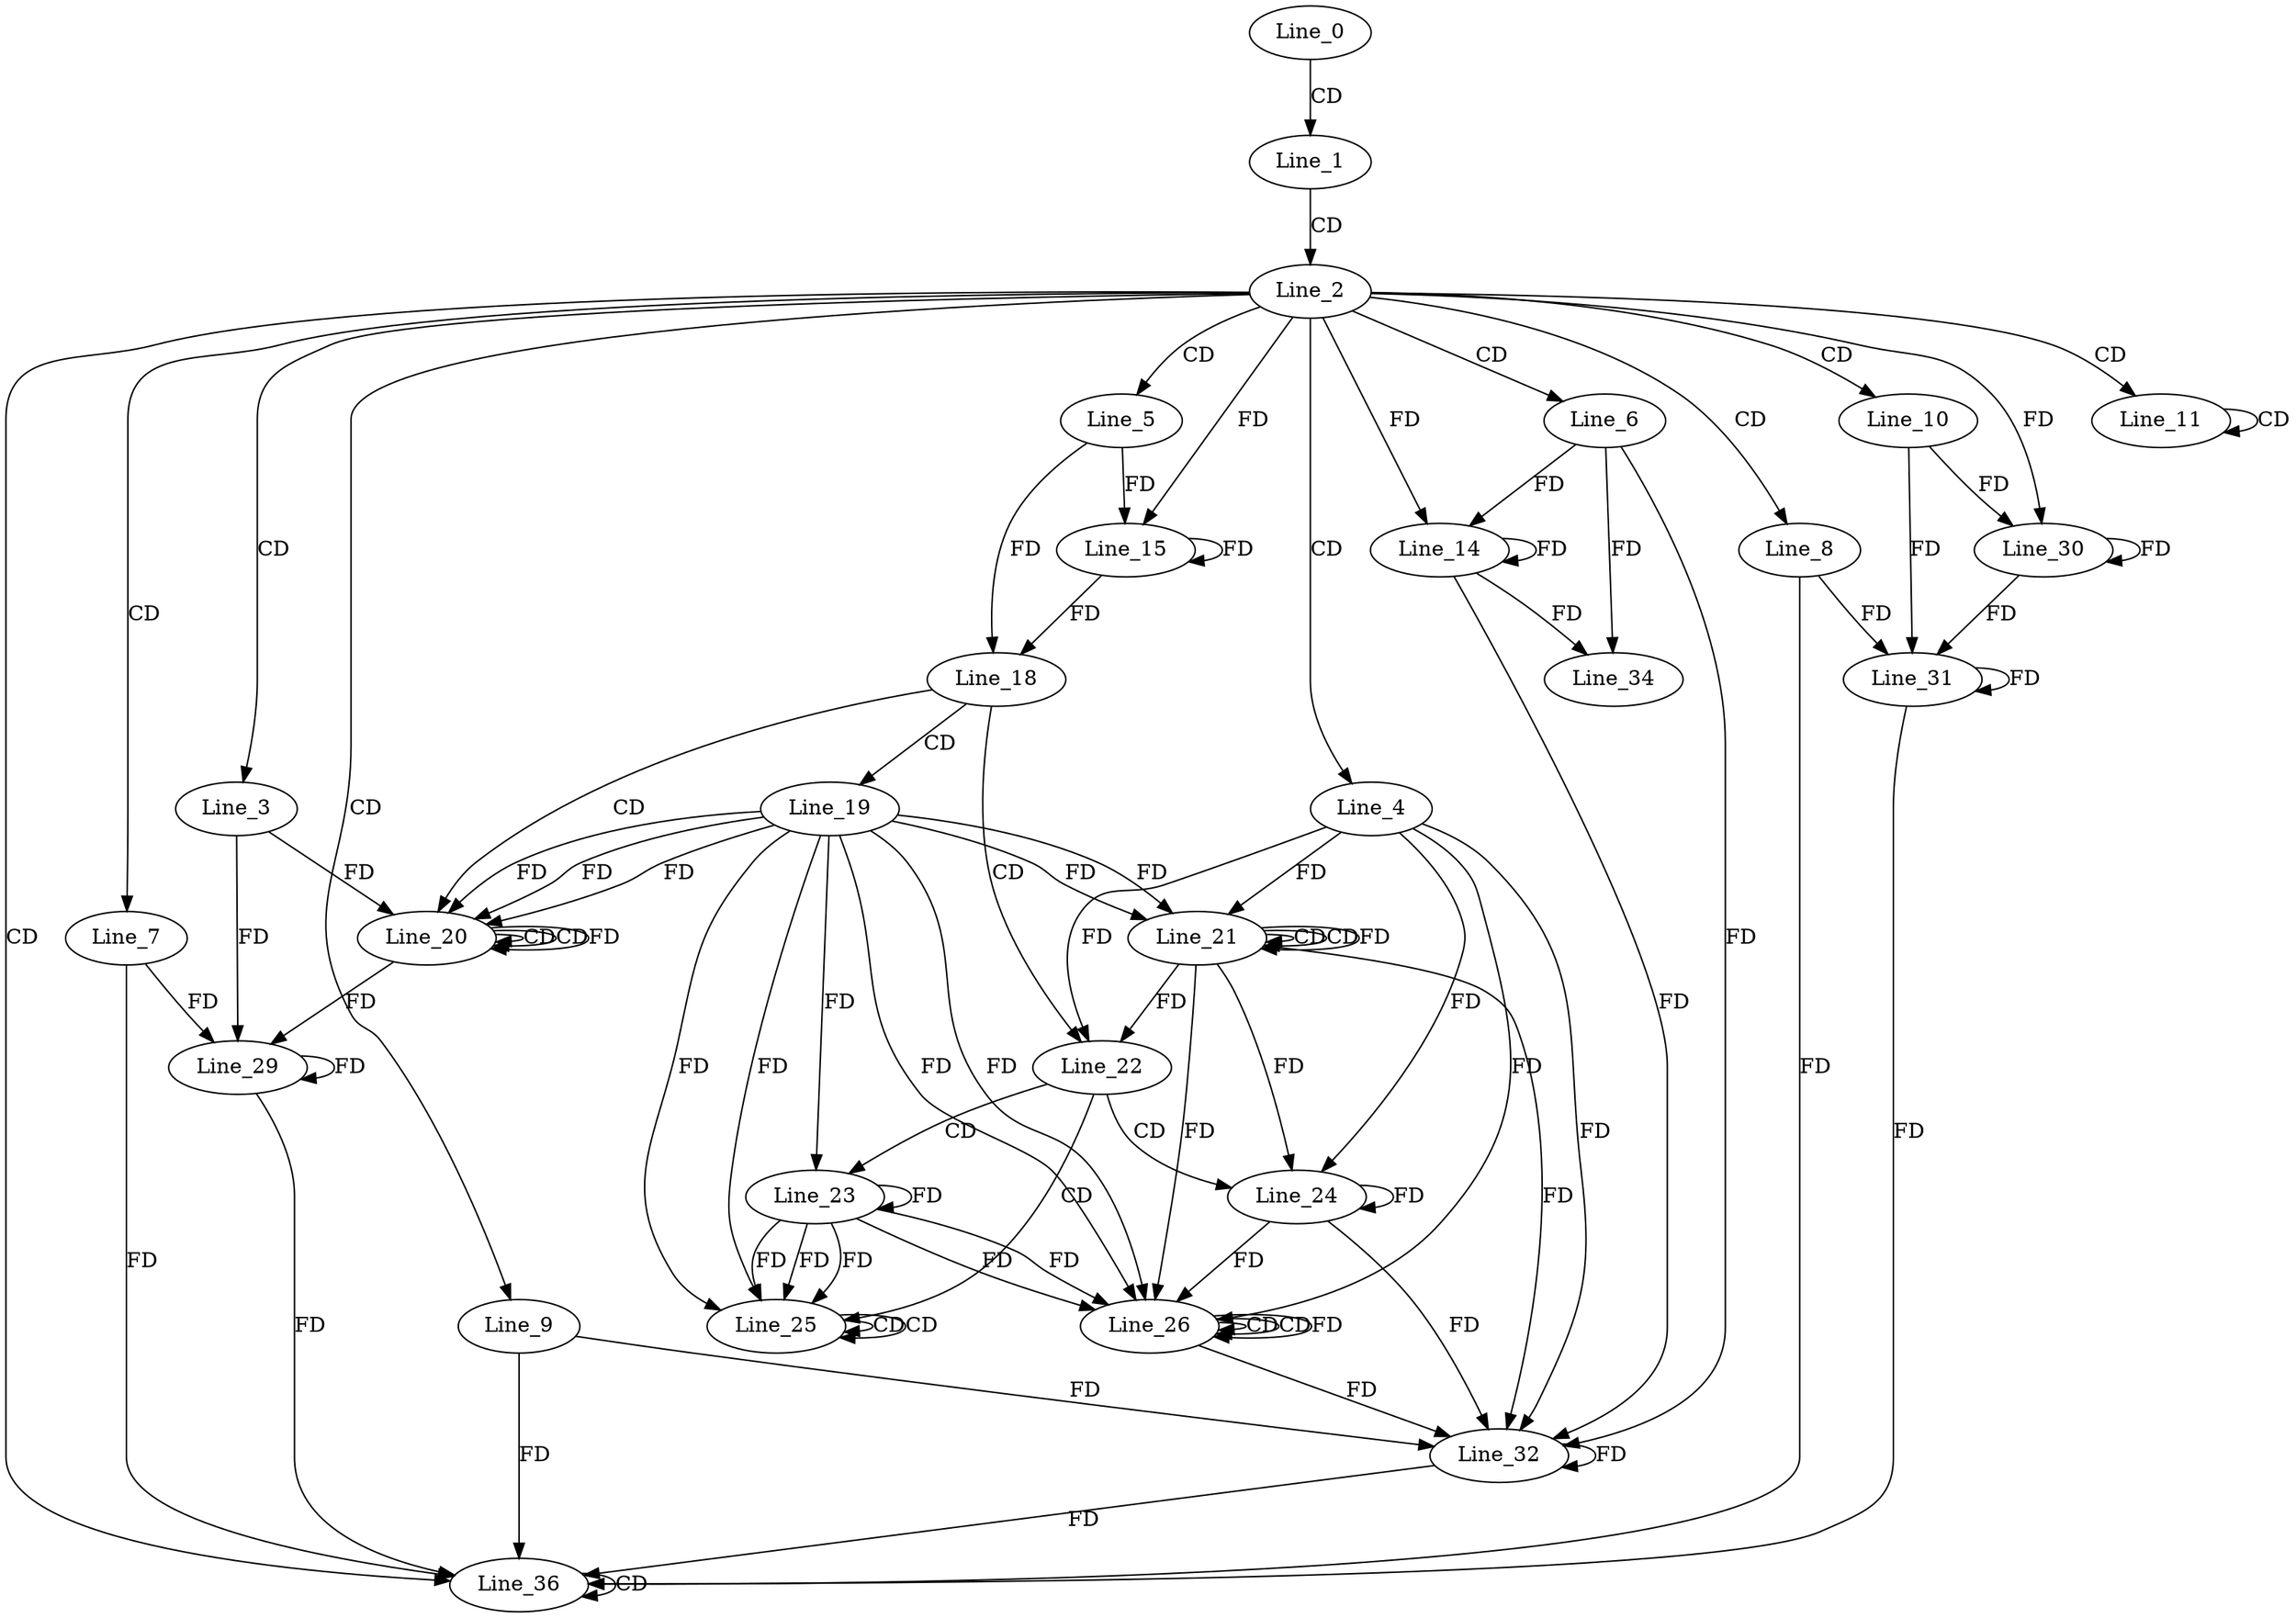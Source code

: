 digraph G {
  Line_0;
  Line_1;
  Line_2;
  Line_3;
  Line_4;
  Line_5;
  Line_6;
  Line_7;
  Line_8;
  Line_9;
  Line_10;
  Line_11;
  Line_11;
  Line_14;
  Line_14;
  Line_14;
  Line_15;
  Line_15;
  Line_15;
  Line_18;
  Line_19;
  Line_20;
  Line_20;
  Line_20;
  Line_20;
  Line_20;
  Line_21;
  Line_21;
  Line_21;
  Line_21;
  Line_21;
  Line_22;
  Line_23;
  Line_24;
  Line_25;
  Line_25;
  Line_25;
  Line_26;
  Line_26;
  Line_26;
  Line_26;
  Line_26;
  Line_29;
  Line_29;
  Line_30;
  Line_30;
  Line_31;
  Line_31;
  Line_32;
  Line_32;
  Line_34;
  Line_36;
  Line_36;
  Line_0 -> Line_1 [ label="CD" ];
  Line_1 -> Line_2 [ label="CD" ];
  Line_2 -> Line_3 [ label="CD" ];
  Line_2 -> Line_4 [ label="CD" ];
  Line_2 -> Line_5 [ label="CD" ];
  Line_2 -> Line_6 [ label="CD" ];
  Line_2 -> Line_7 [ label="CD" ];
  Line_2 -> Line_8 [ label="CD" ];
  Line_2 -> Line_9 [ label="CD" ];
  Line_2 -> Line_10 [ label="CD" ];
  Line_2 -> Line_11 [ label="CD" ];
  Line_11 -> Line_11 [ label="CD" ];
  Line_6 -> Line_14 [ label="FD" ];
  Line_14 -> Line_14 [ label="FD" ];
  Line_2 -> Line_14 [ label="FD" ];
  Line_5 -> Line_15 [ label="FD" ];
  Line_15 -> Line_15 [ label="FD" ];
  Line_2 -> Line_15 [ label="FD" ];
  Line_5 -> Line_18 [ label="FD" ];
  Line_15 -> Line_18 [ label="FD" ];
  Line_18 -> Line_19 [ label="CD" ];
  Line_18 -> Line_20 [ label="CD" ];
  Line_19 -> Line_20 [ label="FD" ];
  Line_20 -> Line_20 [ label="CD" ];
  Line_19 -> Line_20 [ label="FD" ];
  Line_20 -> Line_20 [ label="CD" ];
  Line_3 -> Line_20 [ label="FD" ];
  Line_20 -> Line_20 [ label="FD" ];
  Line_19 -> Line_20 [ label="FD" ];
  Line_21 -> Line_21 [ label="CD" ];
  Line_19 -> Line_21 [ label="FD" ];
  Line_21 -> Line_21 [ label="CD" ];
  Line_4 -> Line_21 [ label="FD" ];
  Line_21 -> Line_21 [ label="FD" ];
  Line_19 -> Line_21 [ label="FD" ];
  Line_18 -> Line_22 [ label="CD" ];
  Line_4 -> Line_22 [ label="FD" ];
  Line_21 -> Line_22 [ label="FD" ];
  Line_22 -> Line_23 [ label="CD" ];
  Line_19 -> Line_23 [ label="FD" ];
  Line_23 -> Line_23 [ label="FD" ];
  Line_22 -> Line_24 [ label="CD" ];
  Line_4 -> Line_24 [ label="FD" ];
  Line_21 -> Line_24 [ label="FD" ];
  Line_24 -> Line_24 [ label="FD" ];
  Line_22 -> Line_25 [ label="CD" ];
  Line_23 -> Line_25 [ label="FD" ];
  Line_25 -> Line_25 [ label="CD" ];
  Line_19 -> Line_25 [ label="FD" ];
  Line_23 -> Line_25 [ label="FD" ];
  Line_25 -> Line_25 [ label="CD" ];
  Line_19 -> Line_25 [ label="FD" ];
  Line_23 -> Line_25 [ label="FD" ];
  Line_26 -> Line_26 [ label="CD" ];
  Line_19 -> Line_26 [ label="FD" ];
  Line_23 -> Line_26 [ label="FD" ];
  Line_26 -> Line_26 [ label="CD" ];
  Line_4 -> Line_26 [ label="FD" ];
  Line_21 -> Line_26 [ label="FD" ];
  Line_24 -> Line_26 [ label="FD" ];
  Line_26 -> Line_26 [ label="FD" ];
  Line_19 -> Line_26 [ label="FD" ];
  Line_23 -> Line_26 [ label="FD" ];
  Line_7 -> Line_29 [ label="FD" ];
  Line_29 -> Line_29 [ label="FD" ];
  Line_3 -> Line_29 [ label="FD" ];
  Line_20 -> Line_29 [ label="FD" ];
  Line_10 -> Line_30 [ label="FD" ];
  Line_30 -> Line_30 [ label="FD" ];
  Line_2 -> Line_30 [ label="FD" ];
  Line_8 -> Line_31 [ label="FD" ];
  Line_31 -> Line_31 [ label="FD" ];
  Line_10 -> Line_31 [ label="FD" ];
  Line_30 -> Line_31 [ label="FD" ];
  Line_9 -> Line_32 [ label="FD" ];
  Line_32 -> Line_32 [ label="FD" ];
  Line_6 -> Line_32 [ label="FD" ];
  Line_14 -> Line_32 [ label="FD" ];
  Line_4 -> Line_32 [ label="FD" ];
  Line_21 -> Line_32 [ label="FD" ];
  Line_24 -> Line_32 [ label="FD" ];
  Line_26 -> Line_32 [ label="FD" ];
  Line_6 -> Line_34 [ label="FD" ];
  Line_14 -> Line_34 [ label="FD" ];
  Line_2 -> Line_36 [ label="CD" ];
  Line_36 -> Line_36 [ label="CD" ];
  Line_7 -> Line_36 [ label="FD" ];
  Line_29 -> Line_36 [ label="FD" ];
  Line_8 -> Line_36 [ label="FD" ];
  Line_31 -> Line_36 [ label="FD" ];
  Line_9 -> Line_36 [ label="FD" ];
  Line_32 -> Line_36 [ label="FD" ];
}
